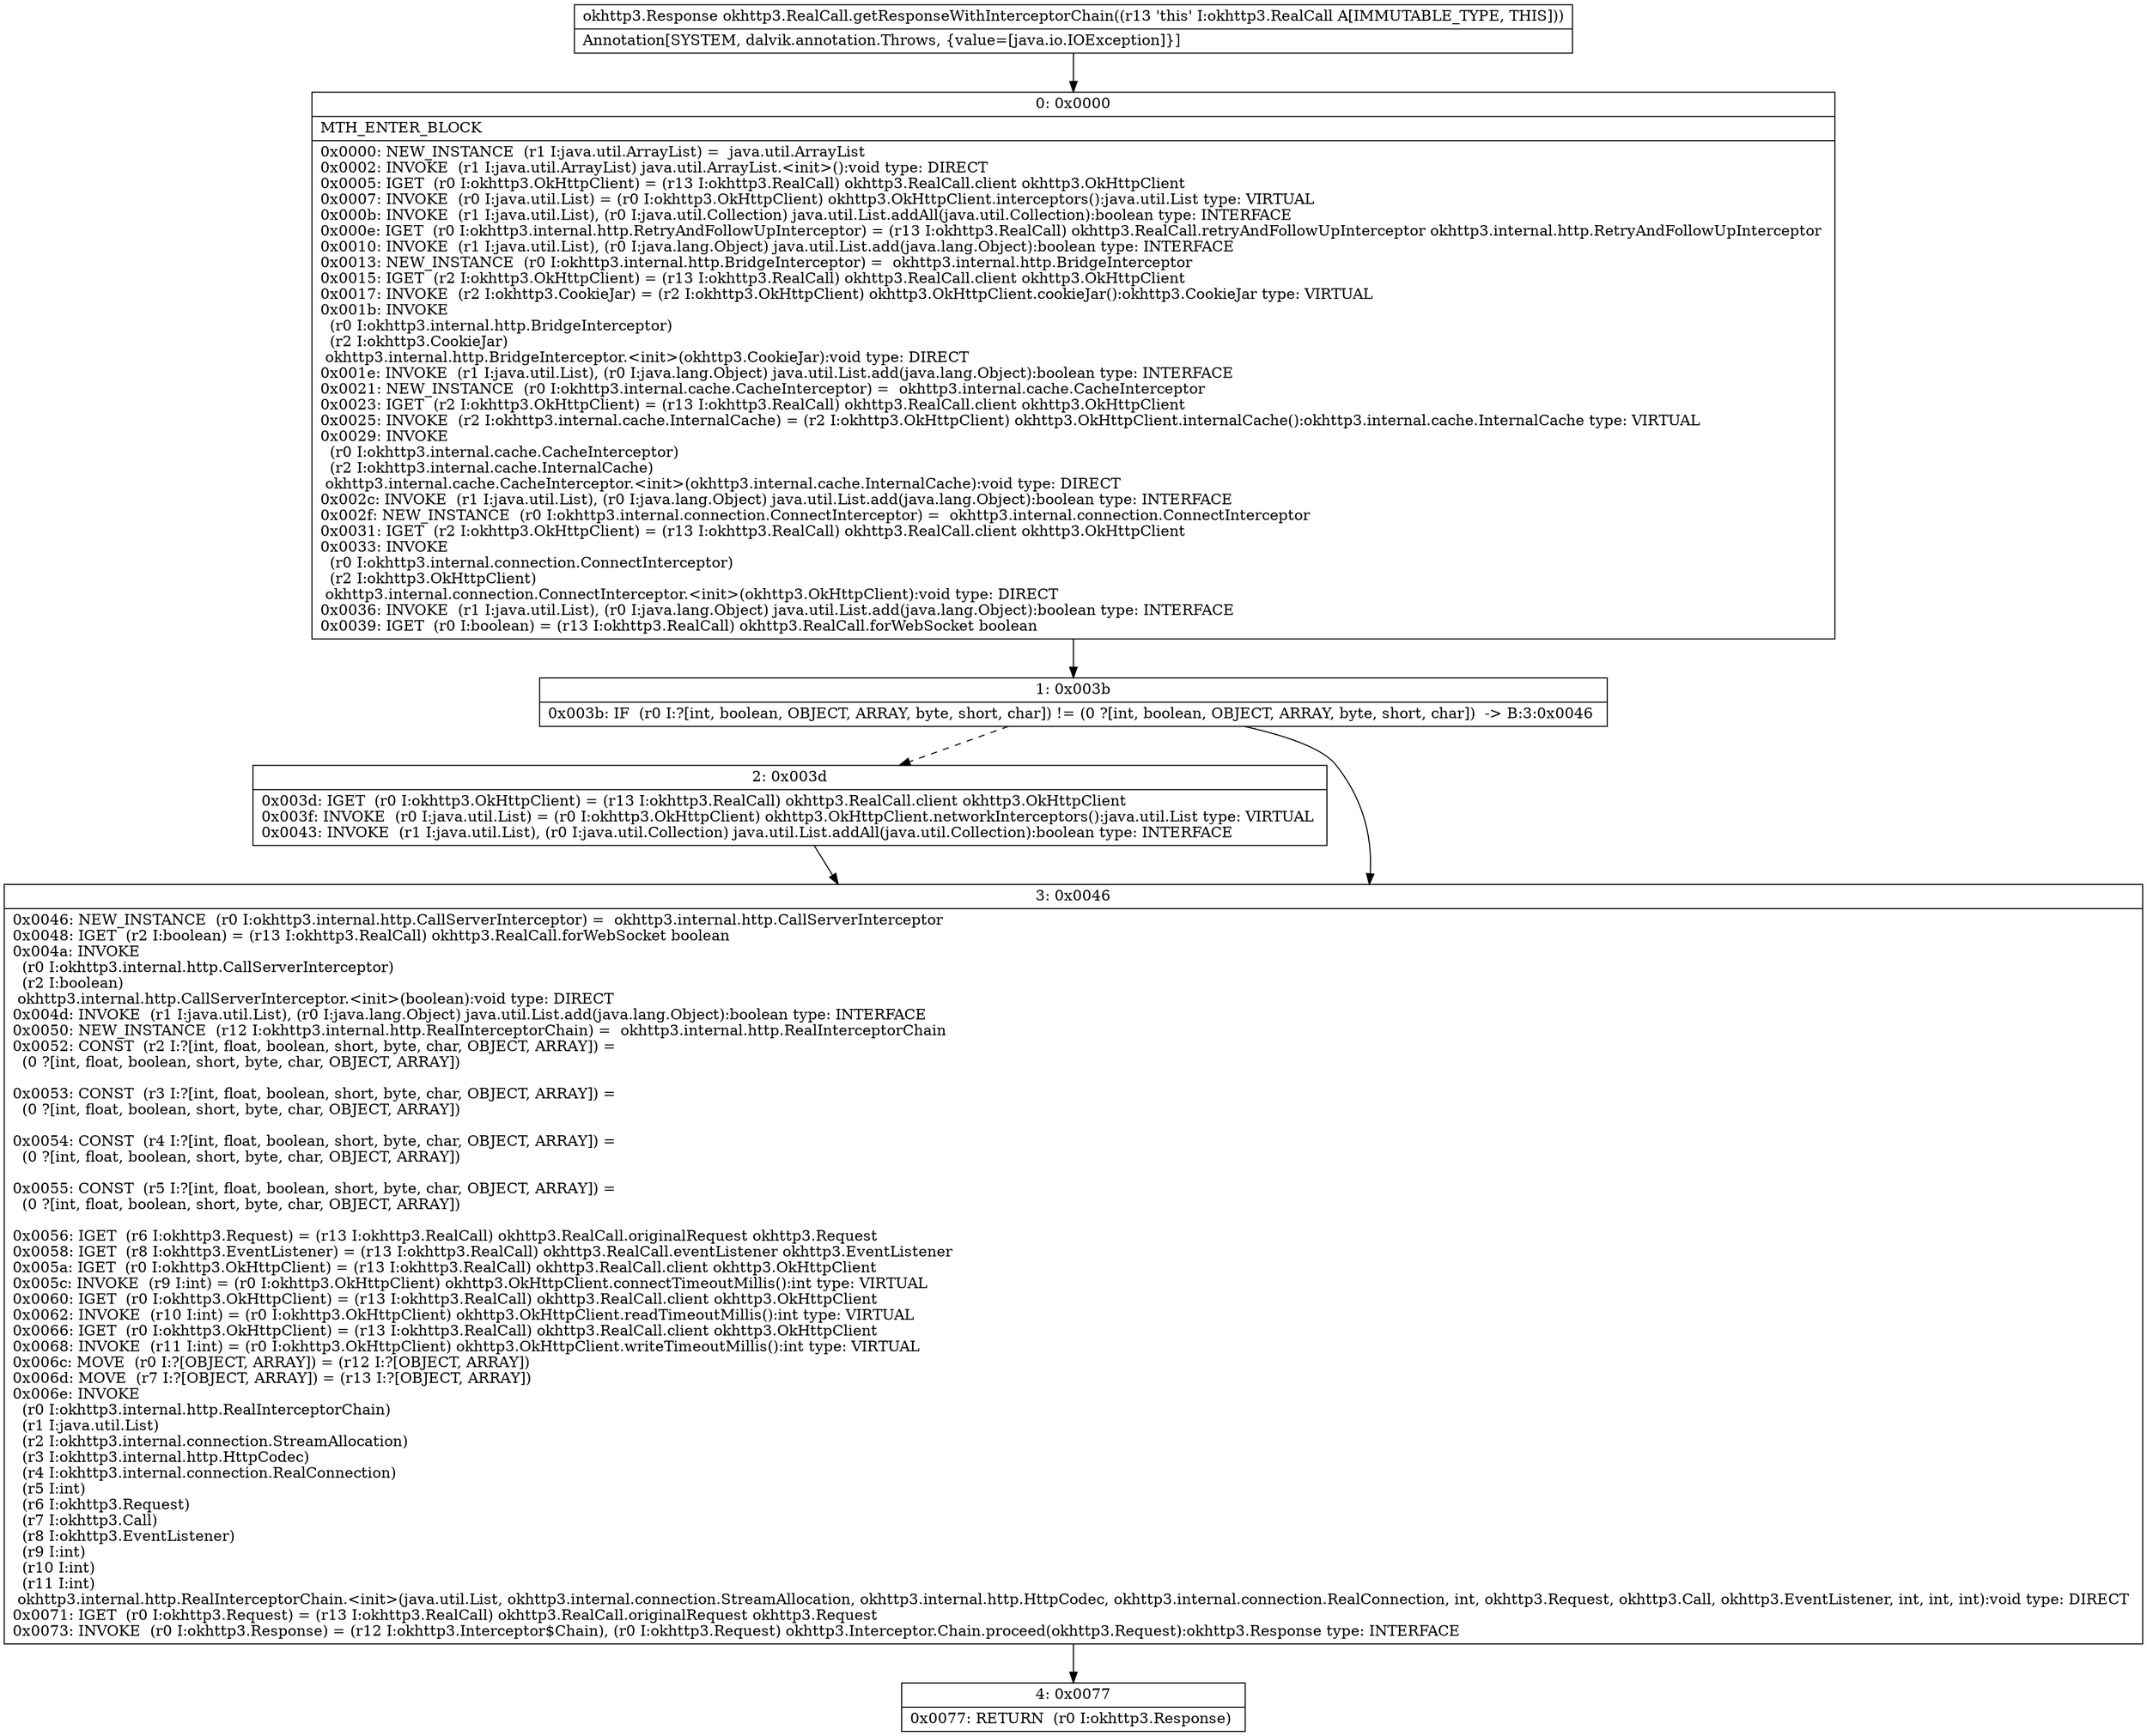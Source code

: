 digraph "CFG forokhttp3.RealCall.getResponseWithInterceptorChain()Lokhttp3\/Response;" {
Node_0 [shape=record,label="{0\:\ 0x0000|MTH_ENTER_BLOCK\l|0x0000: NEW_INSTANCE  (r1 I:java.util.ArrayList) =  java.util.ArrayList \l0x0002: INVOKE  (r1 I:java.util.ArrayList) java.util.ArrayList.\<init\>():void type: DIRECT \l0x0005: IGET  (r0 I:okhttp3.OkHttpClient) = (r13 I:okhttp3.RealCall) okhttp3.RealCall.client okhttp3.OkHttpClient \l0x0007: INVOKE  (r0 I:java.util.List) = (r0 I:okhttp3.OkHttpClient) okhttp3.OkHttpClient.interceptors():java.util.List type: VIRTUAL \l0x000b: INVOKE  (r1 I:java.util.List), (r0 I:java.util.Collection) java.util.List.addAll(java.util.Collection):boolean type: INTERFACE \l0x000e: IGET  (r0 I:okhttp3.internal.http.RetryAndFollowUpInterceptor) = (r13 I:okhttp3.RealCall) okhttp3.RealCall.retryAndFollowUpInterceptor okhttp3.internal.http.RetryAndFollowUpInterceptor \l0x0010: INVOKE  (r1 I:java.util.List), (r0 I:java.lang.Object) java.util.List.add(java.lang.Object):boolean type: INTERFACE \l0x0013: NEW_INSTANCE  (r0 I:okhttp3.internal.http.BridgeInterceptor) =  okhttp3.internal.http.BridgeInterceptor \l0x0015: IGET  (r2 I:okhttp3.OkHttpClient) = (r13 I:okhttp3.RealCall) okhttp3.RealCall.client okhttp3.OkHttpClient \l0x0017: INVOKE  (r2 I:okhttp3.CookieJar) = (r2 I:okhttp3.OkHttpClient) okhttp3.OkHttpClient.cookieJar():okhttp3.CookieJar type: VIRTUAL \l0x001b: INVOKE  \l  (r0 I:okhttp3.internal.http.BridgeInterceptor)\l  (r2 I:okhttp3.CookieJar)\l okhttp3.internal.http.BridgeInterceptor.\<init\>(okhttp3.CookieJar):void type: DIRECT \l0x001e: INVOKE  (r1 I:java.util.List), (r0 I:java.lang.Object) java.util.List.add(java.lang.Object):boolean type: INTERFACE \l0x0021: NEW_INSTANCE  (r0 I:okhttp3.internal.cache.CacheInterceptor) =  okhttp3.internal.cache.CacheInterceptor \l0x0023: IGET  (r2 I:okhttp3.OkHttpClient) = (r13 I:okhttp3.RealCall) okhttp3.RealCall.client okhttp3.OkHttpClient \l0x0025: INVOKE  (r2 I:okhttp3.internal.cache.InternalCache) = (r2 I:okhttp3.OkHttpClient) okhttp3.OkHttpClient.internalCache():okhttp3.internal.cache.InternalCache type: VIRTUAL \l0x0029: INVOKE  \l  (r0 I:okhttp3.internal.cache.CacheInterceptor)\l  (r2 I:okhttp3.internal.cache.InternalCache)\l okhttp3.internal.cache.CacheInterceptor.\<init\>(okhttp3.internal.cache.InternalCache):void type: DIRECT \l0x002c: INVOKE  (r1 I:java.util.List), (r0 I:java.lang.Object) java.util.List.add(java.lang.Object):boolean type: INTERFACE \l0x002f: NEW_INSTANCE  (r0 I:okhttp3.internal.connection.ConnectInterceptor) =  okhttp3.internal.connection.ConnectInterceptor \l0x0031: IGET  (r2 I:okhttp3.OkHttpClient) = (r13 I:okhttp3.RealCall) okhttp3.RealCall.client okhttp3.OkHttpClient \l0x0033: INVOKE  \l  (r0 I:okhttp3.internal.connection.ConnectInterceptor)\l  (r2 I:okhttp3.OkHttpClient)\l okhttp3.internal.connection.ConnectInterceptor.\<init\>(okhttp3.OkHttpClient):void type: DIRECT \l0x0036: INVOKE  (r1 I:java.util.List), (r0 I:java.lang.Object) java.util.List.add(java.lang.Object):boolean type: INTERFACE \l0x0039: IGET  (r0 I:boolean) = (r13 I:okhttp3.RealCall) okhttp3.RealCall.forWebSocket boolean \l}"];
Node_1 [shape=record,label="{1\:\ 0x003b|0x003b: IF  (r0 I:?[int, boolean, OBJECT, ARRAY, byte, short, char]) != (0 ?[int, boolean, OBJECT, ARRAY, byte, short, char])  \-\> B:3:0x0046 \l}"];
Node_2 [shape=record,label="{2\:\ 0x003d|0x003d: IGET  (r0 I:okhttp3.OkHttpClient) = (r13 I:okhttp3.RealCall) okhttp3.RealCall.client okhttp3.OkHttpClient \l0x003f: INVOKE  (r0 I:java.util.List) = (r0 I:okhttp3.OkHttpClient) okhttp3.OkHttpClient.networkInterceptors():java.util.List type: VIRTUAL \l0x0043: INVOKE  (r1 I:java.util.List), (r0 I:java.util.Collection) java.util.List.addAll(java.util.Collection):boolean type: INTERFACE \l}"];
Node_3 [shape=record,label="{3\:\ 0x0046|0x0046: NEW_INSTANCE  (r0 I:okhttp3.internal.http.CallServerInterceptor) =  okhttp3.internal.http.CallServerInterceptor \l0x0048: IGET  (r2 I:boolean) = (r13 I:okhttp3.RealCall) okhttp3.RealCall.forWebSocket boolean \l0x004a: INVOKE  \l  (r0 I:okhttp3.internal.http.CallServerInterceptor)\l  (r2 I:boolean)\l okhttp3.internal.http.CallServerInterceptor.\<init\>(boolean):void type: DIRECT \l0x004d: INVOKE  (r1 I:java.util.List), (r0 I:java.lang.Object) java.util.List.add(java.lang.Object):boolean type: INTERFACE \l0x0050: NEW_INSTANCE  (r12 I:okhttp3.internal.http.RealInterceptorChain) =  okhttp3.internal.http.RealInterceptorChain \l0x0052: CONST  (r2 I:?[int, float, boolean, short, byte, char, OBJECT, ARRAY]) = \l  (0 ?[int, float, boolean, short, byte, char, OBJECT, ARRAY])\l \l0x0053: CONST  (r3 I:?[int, float, boolean, short, byte, char, OBJECT, ARRAY]) = \l  (0 ?[int, float, boolean, short, byte, char, OBJECT, ARRAY])\l \l0x0054: CONST  (r4 I:?[int, float, boolean, short, byte, char, OBJECT, ARRAY]) = \l  (0 ?[int, float, boolean, short, byte, char, OBJECT, ARRAY])\l \l0x0055: CONST  (r5 I:?[int, float, boolean, short, byte, char, OBJECT, ARRAY]) = \l  (0 ?[int, float, boolean, short, byte, char, OBJECT, ARRAY])\l \l0x0056: IGET  (r6 I:okhttp3.Request) = (r13 I:okhttp3.RealCall) okhttp3.RealCall.originalRequest okhttp3.Request \l0x0058: IGET  (r8 I:okhttp3.EventListener) = (r13 I:okhttp3.RealCall) okhttp3.RealCall.eventListener okhttp3.EventListener \l0x005a: IGET  (r0 I:okhttp3.OkHttpClient) = (r13 I:okhttp3.RealCall) okhttp3.RealCall.client okhttp3.OkHttpClient \l0x005c: INVOKE  (r9 I:int) = (r0 I:okhttp3.OkHttpClient) okhttp3.OkHttpClient.connectTimeoutMillis():int type: VIRTUAL \l0x0060: IGET  (r0 I:okhttp3.OkHttpClient) = (r13 I:okhttp3.RealCall) okhttp3.RealCall.client okhttp3.OkHttpClient \l0x0062: INVOKE  (r10 I:int) = (r0 I:okhttp3.OkHttpClient) okhttp3.OkHttpClient.readTimeoutMillis():int type: VIRTUAL \l0x0066: IGET  (r0 I:okhttp3.OkHttpClient) = (r13 I:okhttp3.RealCall) okhttp3.RealCall.client okhttp3.OkHttpClient \l0x0068: INVOKE  (r11 I:int) = (r0 I:okhttp3.OkHttpClient) okhttp3.OkHttpClient.writeTimeoutMillis():int type: VIRTUAL \l0x006c: MOVE  (r0 I:?[OBJECT, ARRAY]) = (r12 I:?[OBJECT, ARRAY]) \l0x006d: MOVE  (r7 I:?[OBJECT, ARRAY]) = (r13 I:?[OBJECT, ARRAY]) \l0x006e: INVOKE  \l  (r0 I:okhttp3.internal.http.RealInterceptorChain)\l  (r1 I:java.util.List)\l  (r2 I:okhttp3.internal.connection.StreamAllocation)\l  (r3 I:okhttp3.internal.http.HttpCodec)\l  (r4 I:okhttp3.internal.connection.RealConnection)\l  (r5 I:int)\l  (r6 I:okhttp3.Request)\l  (r7 I:okhttp3.Call)\l  (r8 I:okhttp3.EventListener)\l  (r9 I:int)\l  (r10 I:int)\l  (r11 I:int)\l okhttp3.internal.http.RealInterceptorChain.\<init\>(java.util.List, okhttp3.internal.connection.StreamAllocation, okhttp3.internal.http.HttpCodec, okhttp3.internal.connection.RealConnection, int, okhttp3.Request, okhttp3.Call, okhttp3.EventListener, int, int, int):void type: DIRECT \l0x0071: IGET  (r0 I:okhttp3.Request) = (r13 I:okhttp3.RealCall) okhttp3.RealCall.originalRequest okhttp3.Request \l0x0073: INVOKE  (r0 I:okhttp3.Response) = (r12 I:okhttp3.Interceptor$Chain), (r0 I:okhttp3.Request) okhttp3.Interceptor.Chain.proceed(okhttp3.Request):okhttp3.Response type: INTERFACE \l}"];
Node_4 [shape=record,label="{4\:\ 0x0077|0x0077: RETURN  (r0 I:okhttp3.Response) \l}"];
MethodNode[shape=record,label="{okhttp3.Response okhttp3.RealCall.getResponseWithInterceptorChain((r13 'this' I:okhttp3.RealCall A[IMMUTABLE_TYPE, THIS]))  | Annotation[SYSTEM, dalvik.annotation.Throws, \{value=[java.io.IOException]\}]\l}"];
MethodNode -> Node_0;
Node_0 -> Node_1;
Node_1 -> Node_2[style=dashed];
Node_1 -> Node_3;
Node_2 -> Node_3;
Node_3 -> Node_4;
}

